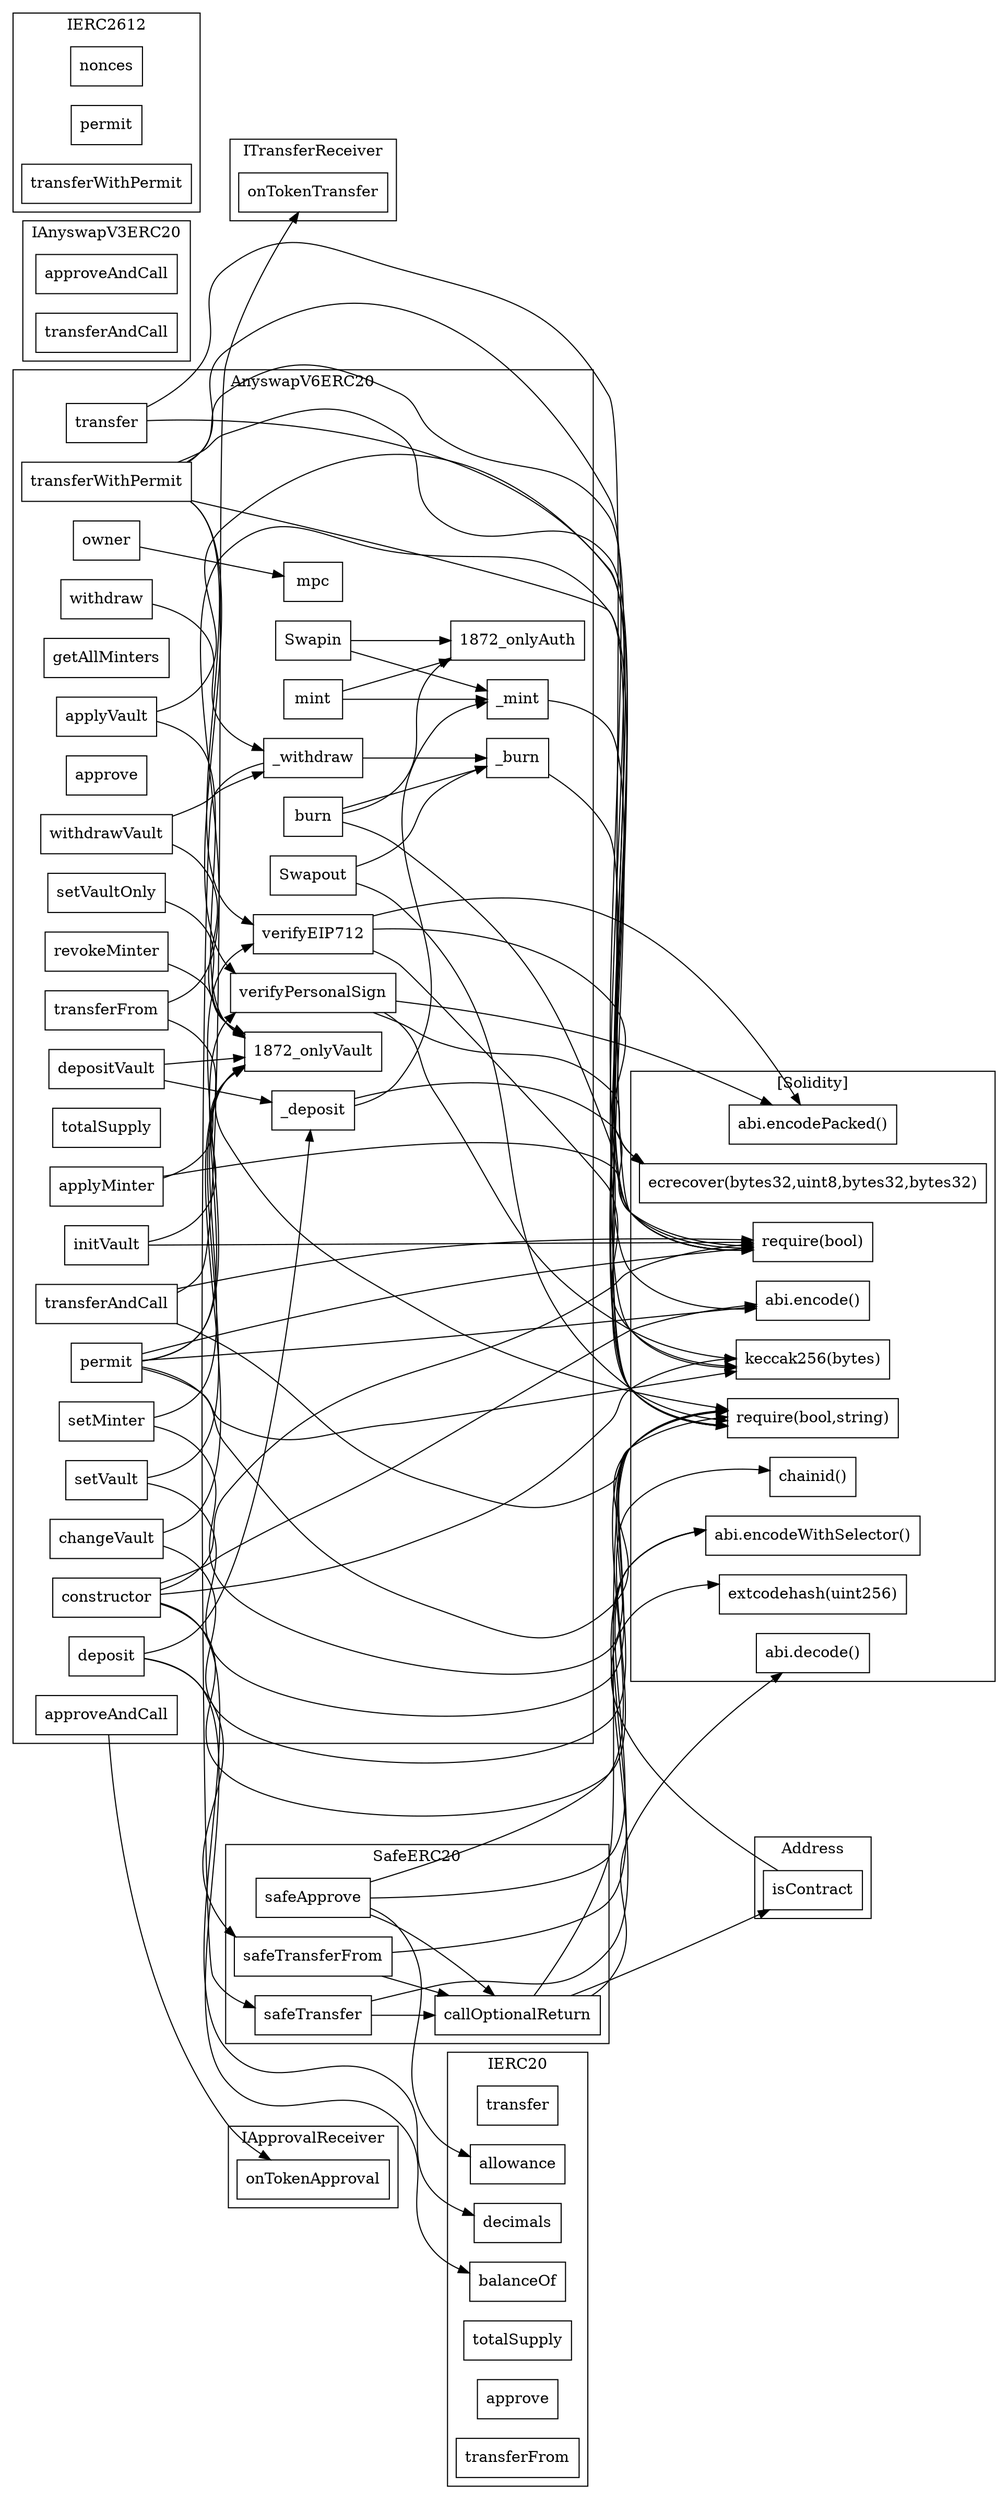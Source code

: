 strict digraph {
rankdir="LR"
node [shape=box]
subgraph cluster_162_ITransferReceiver {
label = "ITransferReceiver"
"162_onTokenTransfer" [label="onTokenTransfer"]
}subgraph cluster_200_Address {
label = "Address"
"200_isContract" [label="isContract"]
}subgraph cluster_74_IERC20 {
label = "IERC20"
"74_transfer" [label="transfer"]
"74_decimals" [label="decimals"]
"74_balanceOf" [label="balanceOf"]
"74_allowance" [label="allowance"]
"74_totalSupply" [label="totalSupply"]
"74_approve" [label="approve"]
"74_transferFrom" [label="transferFrom"]
}subgraph cluster_174_IApprovalReceiver {
label = "IApprovalReceiver"
"174_onTokenApproval" [label="onTokenApproval"]
}subgraph cluster_1872_AnyswapV6ERC20 {
label = "AnyswapV6ERC20"
"1872_changeVault" [label="changeVault"]
"1872_applyMinter" [label="applyMinter"]
"1872_transferAndCall" [label="transferAndCall"]
"1872__mint" [label="_mint"]
"1872_initVault" [label="initVault"]
"1872_mpc" [label="mpc"]
"1872__withdraw" [label="_withdraw"]
"1872_getAllMinters" [label="getAllMinters"]
"1872_permit" [label="permit"]
"1872_approve" [label="approve"]
"1872_burn" [label="burn"]
"1872_deposit" [label="deposit"]
"1872_withdrawVault" [label="withdrawVault"]
"1872_withdraw" [label="withdraw"]
"1872_verifyEIP712" [label="verifyEIP712"]
"1872_mint" [label="mint"]
"1872_owner" [label="owner"]
"1872_constructor" [label="constructor"]
"1872_totalSupply" [label="totalSupply"]
"1872_depositVault" [label="depositVault"]
"1872_Swapin" [label="Swapin"]
"1872_setMinter" [label="setMinter"]
"1872_Swapout" [label="Swapout"]
"1872_setVault" [label="setVault"]
"1872_transferFrom" [label="transferFrom"]
"1872_verifyPersonalSign" [label="verifyPersonalSign"]
"1872_transfer" [label="transfer"]
"1872_revokeMinter" [label="revokeMinter"]
"1872_transferWithPermit" [label="transferWithPermit"]
"1872_approveAndCall" [label="approveAndCall"]
"1872_setVaultOnly" [label="setVaultOnly"]
"1872__burn" [label="_burn"]
"1872_applyVault" [label="applyVault"]
"1872__deposit" [label="_deposit"]
"1872_mint" -> "1872__mint"
"1872_setVault" -> "1872_onlyVault"
"1872_burn" -> "1872__burn"
"1872_withdraw" -> "1872__withdraw"
"1872_initVault" -> "1872_onlyVault"
"1872_burn" -> "1872_onlyAuth"
"1872_withdrawVault" -> "1872__withdraw"
"1872_owner" -> "1872_mpc"
"1872_setVaultOnly" -> "1872_onlyVault"
"1872__withdraw" -> "1872__burn"
"1872_revokeMinter" -> "1872_onlyVault"
"1872_Swapin" -> "1872__mint"
"1872_deposit" -> "1872__deposit"
"1872_withdrawVault" -> "1872_onlyVault"
"1872_transferWithPermit" -> "1872_verifyPersonalSign"
"1872_Swapout" -> "1872__burn"
"1872_changeVault" -> "1872_onlyVault"
"1872_transferWithPermit" -> "1872_verifyEIP712"
"1872_applyVault" -> "1872_onlyVault"
"1872_mint" -> "1872_onlyAuth"
"1872_Swapin" -> "1872_onlyAuth"
"1872_setMinter" -> "1872_onlyVault"
"1872_permit" -> "1872_verifyEIP712"
"1872_applyMinter" -> "1872_onlyVault"
"1872_depositVault" -> "1872__deposit"
"1872_permit" -> "1872_verifyPersonalSign"
"1872__deposit" -> "1872__mint"
"1872_depositVault" -> "1872_onlyVault"
}subgraph cluster_150_IAnyswapV3ERC20 {
label = "IAnyswapV3ERC20"
"150_approveAndCall" [label="approveAndCall"]
"150_transferAndCall" [label="transferAndCall"]
}subgraph cluster_120_IERC2612 {
label = "IERC2612"
"120_nonces" [label="nonces"]
"120_permit" [label="permit"]
"120_transferWithPermit" [label="transferWithPermit"]
}subgraph cluster_349_SafeERC20 {
label = "SafeERC20"
"349_safeApprove" [label="safeApprove"]
"349_safeTransferFrom" [label="safeTransferFrom"]
"349_callOptionalReturn" [label="callOptionalReturn"]
"349_safeTransfer" [label="safeTransfer"]
"349_safeApprove" -> "349_callOptionalReturn"
"349_safeTransferFrom" -> "349_callOptionalReturn"
"349_safeTransfer" -> "349_callOptionalReturn"
}subgraph cluster_solidity {
label = "[Solidity]"
"abi.encodePacked()" 
"abi.encode()" 
"ecrecover(bytes32,uint8,bytes32,bytes32)" 
"extcodehash(uint256)" 
"require(bool,string)" 
"abi.encodeWithSelector()" 
"keccak256(bytes)" 
"chainid()" 
"require(bool)" 
"abi.decode()" 
"349_callOptionalReturn" -> "require(bool,string)"
"1872_transferAndCall" -> "require(bool,string)"
"1872_verifyEIP712" -> "keccak256(bytes)"
"1872_transferAndCall" -> "require(bool)"
"1872_transfer" -> "require(bool)"
"1872_setMinter" -> "require(bool,string)"
"1872_transferFrom" -> "require(bool)"
"1872_initVault" -> "require(bool)"
"349_safeTransferFrom" -> "abi.encodeWithSelector()"
"200_isContract" -> "extcodehash(uint256)"
"1872_transferWithPermit" -> "require(bool,string)"
"1872_verifyEIP712" -> "ecrecover(bytes32,uint8,bytes32,bytes32)"
"1872_constructor" -> "require(bool)"
"349_safeApprove" -> "require(bool,string)"
"1872__mint" -> "require(bool,string)"
"1872_applyMinter" -> "require(bool)"
"1872_permit" -> "abi.encode()"
"1872_verifyPersonalSign" -> "abi.encodePacked()"
"1872_constructor" -> "abi.encode()"
"1872__deposit" -> "require(bool)"
"349_safeTransfer" -> "abi.encodeWithSelector()"
"1872_permit" -> "keccak256(bytes)"
"349_safeApprove" -> "abi.encodeWithSelector()"
"1872_transferFrom" -> "require(bool,string)"
"1872_applyVault" -> "require(bool)"
"1872_Swapout" -> "require(bool,string)"
"1872_transferWithPermit" -> "abi.encode()"
"1872_transferWithPermit" -> "require(bool)"
"1872_permit" -> "require(bool)"
"1872_verifyPersonalSign" -> "keccak256(bytes)"
"1872_constructor" -> "keccak256(bytes)"
"1872_burn" -> "require(bool,string)"
"1872_verifyEIP712" -> "abi.encodePacked()"
"1872_transferWithPermit" -> "keccak256(bytes)"
"349_callOptionalReturn" -> "abi.decode()"
"1872_permit" -> "require(bool,string)"
"1872_constructor" -> "chainid()"
"1872_transfer" -> "require(bool,string)"
"1872_verifyPersonalSign" -> "ecrecover(bytes32,uint8,bytes32,bytes32)"
"1872_setVault" -> "require(bool,string)"
"1872__burn" -> "require(bool,string)"
"1872_changeVault" -> "require(bool,string)"
}"349_safeApprove" -> "74_allowance"
"1872_deposit" -> "349_safeTransferFrom"
"1872_transferAndCall" -> "162_onTokenTransfer"
"1872_deposit" -> "74_balanceOf"
"349_callOptionalReturn" -> "200_isContract"
"1872_approveAndCall" -> "174_onTokenApproval"
"1872__withdraw" -> "349_safeTransfer"
"1872_constructor" -> "74_decimals"
}